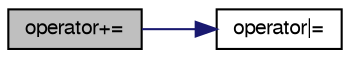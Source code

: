 digraph "operator+="
{
  bgcolor="transparent";
  edge [fontname="FreeSans",fontsize="10",labelfontname="FreeSans",labelfontsize="10"];
  node [fontname="FreeSans",fontsize="10",shape=record];
  rankdir="LR";
  Node167 [label="operator+=",height=0.2,width=0.4,color="black", fillcolor="grey75", style="filled", fontcolor="black"];
  Node167 -> Node168 [color="midnightblue",fontsize="10",style="solid",fontname="FreeSans"];
  Node168 [label="operator\|=",height=0.2,width=0.4,color="black",URL="$a25934.html#ac4219a32b258d1570b63aa79b601f4ca",tooltip="Or operator (lists may be dissimilar sizes) "];
}
